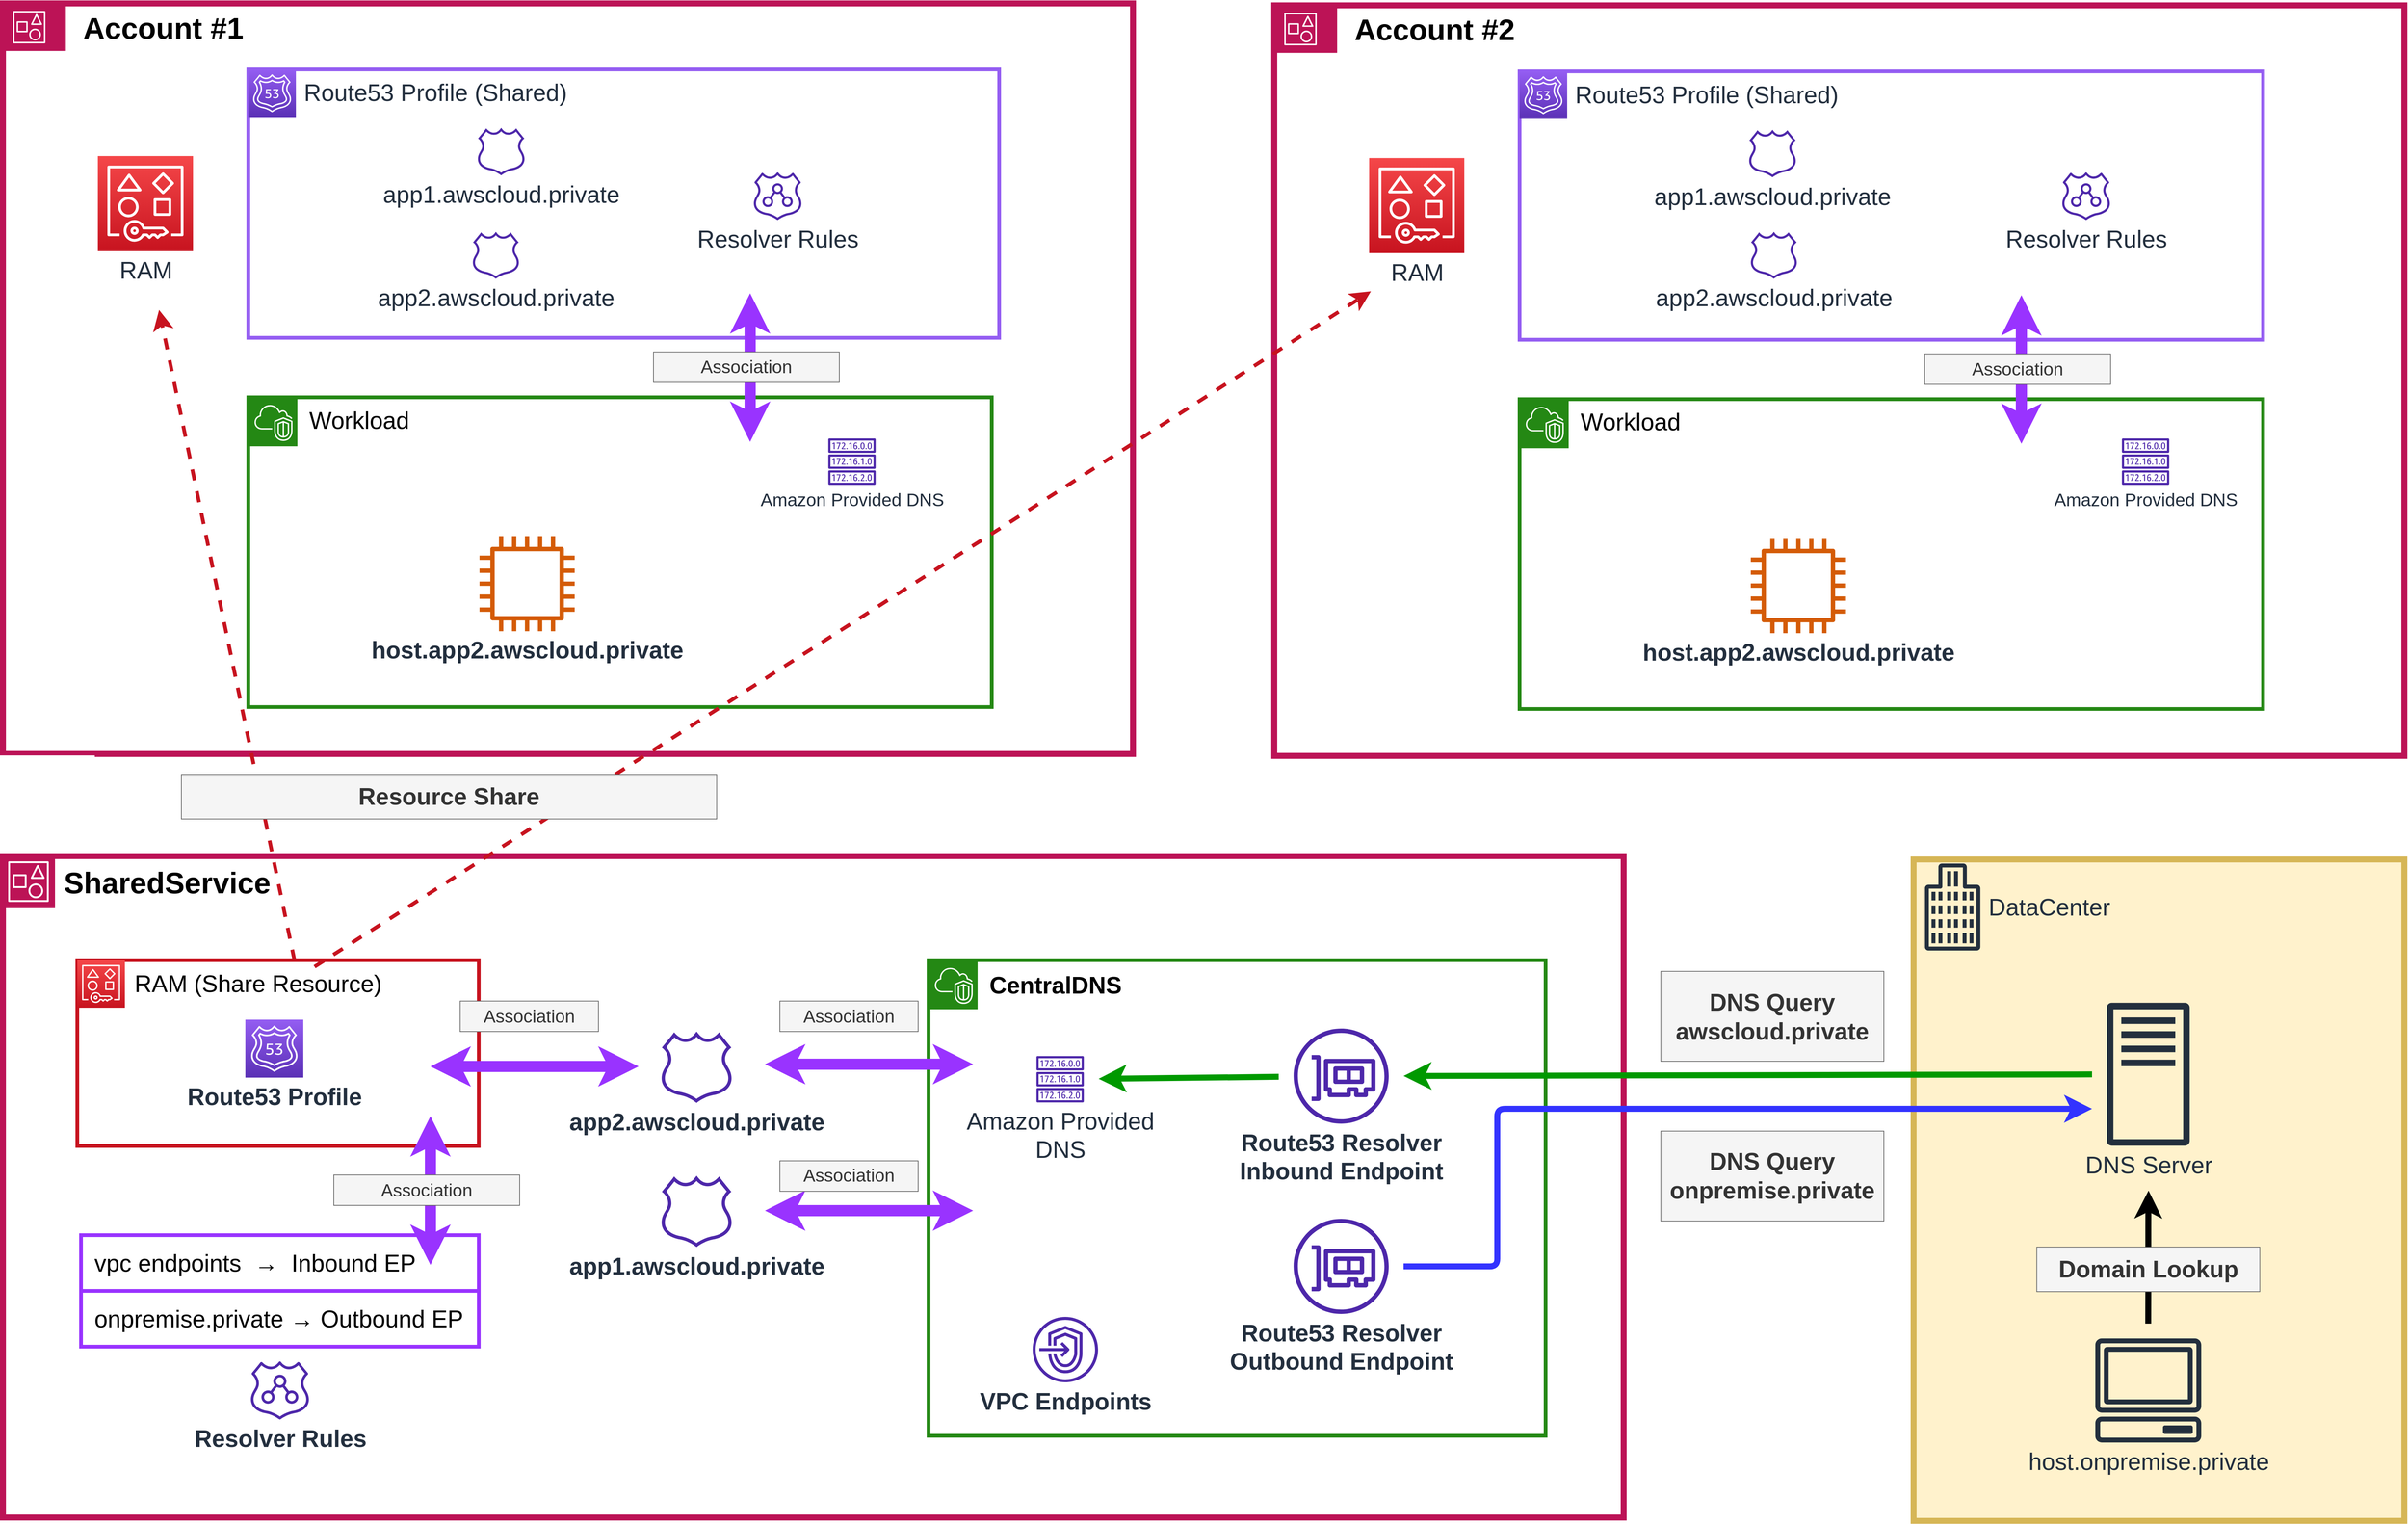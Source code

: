 <mxfile scale="1" border="60">
    <diagram id="S-b7Yi5fMgmGWbkXTeDW" name="Page-1">
        <mxGraphModel dx="2598" dy="3820" grid="1" gridSize="10" guides="1" tooltips="1" connect="1" arrows="1" fold="1" page="1" pageScale="1" pageWidth="850" pageHeight="1100" background="#ffffff" math="0" shadow="0">
            <root>
                <mxCell id="0"/>
                <mxCell id="1" parent="0"/>
                <mxCell id="220" value="" style="group" parent="1" vertex="1" connectable="0">
                    <mxGeometry x="180" y="-1747.42" width="1520" height="1010" as="geometry"/>
                </mxCell>
                <mxCell id="221" value="" style="whiteSpace=wrap;html=1;fontSize=24;fillColor=none;strokeColor=#BC1356;strokeWidth=8;" parent="220" vertex="1">
                    <mxGeometry width="1520.0" height="1010.0" as="geometry"/>
                </mxCell>
                <mxCell id="222" value="" style="group;" parent="220" vertex="1" connectable="0">
                    <mxGeometry width="84.591" height="64" as="geometry"/>
                </mxCell>
                <mxCell id="223" value="" style="whiteSpace=wrap;html=1;labelBackgroundColor=none;fillStyle=auto;strokeColor=none;strokeWidth=5;fontSize=24;fillColor=#BC1356;gradientColor=none;" parent="222" vertex="1">
                    <mxGeometry width="84.591" height="64" as="geometry"/>
                </mxCell>
                <mxCell id="224" value="" style="sketch=0;outlineConnect=0;fontColor=#232F3E;gradientColor=none;fillColor=default;strokeColor=none;dashed=0;verticalLabelPosition=bottom;verticalAlign=top;align=center;html=1;fontSize=12;fontStyle=0;aspect=fixed;pointerEvents=1;shape=mxgraph.aws4.organizations_account2;labelBackgroundColor=none;fillStyle=auto;strokeWidth=5;" parent="222" vertex="1">
                    <mxGeometry x="13.482" y="10.2" width="43.6" height="43.6" as="geometry"/>
                </mxCell>
                <mxCell id="225" value="Account #1" style="text;strokeColor=none;align=left;fillColor=none;html=1;verticalAlign=middle;whiteSpace=wrap;rounded=0;shadow=0;sketch=0;strokeWidth=5;fontSize=40;fontColor=default;fontStyle=1" parent="220" vertex="1">
                    <mxGeometry x="105.739" y="-2.58" width="417.934" height="69.17" as="geometry"/>
                </mxCell>
                <mxCell id="226" value="RAM" style="sketch=0;points=[[0,0,0],[0.25,0,0],[0.5,0,0],[0.75,0,0],[1,0,0],[0,1,0],[0.25,1,0],[0.5,1,0],[0.75,1,0],[1,1,0],[0,0.25,0],[0,0.5,0],[0,0.75,0],[1,0.25,0],[1,0.5,0],[1,0.75,0]];outlineConnect=0;fontColor=#232F3E;gradientColor=#F54749;gradientDirection=north;fillColor=#C7131F;strokeColor=#ffffff;dashed=0;verticalLabelPosition=bottom;verticalAlign=top;align=center;html=1;fontSize=32;fontStyle=0;aspect=fixed;shape=mxgraph.aws4.resourceIcon;resIcon=mxgraph.aws4.resource_access_manager;" parent="220" vertex="1">
                    <mxGeometry x="127.639" y="205.45" width="128" height="128" as="geometry"/>
                </mxCell>
                <mxCell id="227" value="app1.awscloud.private" style="sketch=0;outlineConnect=0;fontColor=#232F3E;gradientColor=none;fillColor=#4D27AA;strokeColor=none;dashed=0;verticalLabelPosition=bottom;verticalAlign=top;align=center;html=1;fontSize=32;fontStyle=0;pointerEvents=1;shape=mxgraph.aws4.hosted_zone;aspect=fixed;" parent="220" vertex="1">
                    <mxGeometry x="638.168" y="167.421" width="64" height="64" as="geometry"/>
                </mxCell>
                <mxCell id="228" value="Amazon Provided DNS" style="sketch=0;outlineConnect=0;fontColor=#232F3E;gradientColor=none;fillColor=#4D27AA;strokeColor=none;dashed=0;verticalLabelPosition=bottom;verticalAlign=top;align=center;html=1;fontSize=24;fontStyle=0;aspect=fixed;pointerEvents=1;shape=mxgraph.aws4.route_table;shadow=0;strokeWidth=5;" parent="220" vertex="1">
                    <mxGeometry x="1109.998" y="585.42" width="64" height="62.36" as="geometry"/>
                </mxCell>
                <mxCell id="166" value="" style="group" parent="1" vertex="1" connectable="0">
                    <mxGeometry x="1890" y="-1744.84" width="1520" height="1010" as="geometry"/>
                </mxCell>
                <mxCell id="167" value="" style="whiteSpace=wrap;html=1;fontSize=24;fillColor=none;strokeColor=#BC1356;strokeWidth=8;" parent="166" vertex="1">
                    <mxGeometry width="1520.0" height="1010.0" as="geometry"/>
                </mxCell>
                <mxCell id="168" value="" style="group;" parent="166" vertex="1" connectable="0">
                    <mxGeometry width="84.591" height="64" as="geometry"/>
                </mxCell>
                <mxCell id="169" value="" style="whiteSpace=wrap;html=1;labelBackgroundColor=none;fillStyle=auto;strokeColor=none;strokeWidth=5;fontSize=24;fillColor=#BC1356;gradientColor=none;" parent="168" vertex="1">
                    <mxGeometry width="84.591" height="64" as="geometry"/>
                </mxCell>
                <mxCell id="170" value="" style="sketch=0;outlineConnect=0;fontColor=#232F3E;gradientColor=none;fillColor=default;strokeColor=none;dashed=0;verticalLabelPosition=bottom;verticalAlign=top;align=center;html=1;fontSize=12;fontStyle=0;aspect=fixed;pointerEvents=1;shape=mxgraph.aws4.organizations_account2;labelBackgroundColor=none;fillStyle=auto;strokeWidth=5;" parent="168" vertex="1">
                    <mxGeometry x="13.482" y="10.2" width="43.6" height="43.6" as="geometry"/>
                </mxCell>
                <mxCell id="171" value="Account #2" style="text;strokeColor=none;align=left;fillColor=none;html=1;verticalAlign=middle;whiteSpace=wrap;rounded=0;shadow=0;sketch=0;strokeWidth=5;fontSize=40;fontColor=default;fontStyle=1" parent="166" vertex="1">
                    <mxGeometry x="105.739" y="-2.58" width="417.934" height="69.17" as="geometry"/>
                </mxCell>
                <mxCell id="172" value="RAM" style="sketch=0;points=[[0,0,0],[0.25,0,0],[0.5,0,0],[0.75,0,0],[1,0,0],[0,1,0],[0.25,1,0],[0.5,1,0],[0.75,1,0],[1,1,0],[0,0.25,0],[0,0.5,0],[0,0.75,0],[1,0.25,0],[1,0.5,0],[1,0.75,0]];outlineConnect=0;fontColor=#232F3E;gradientColor=#F54749;gradientDirection=north;fillColor=#C7131F;strokeColor=#ffffff;dashed=0;verticalLabelPosition=bottom;verticalAlign=top;align=center;html=1;fontSize=32;fontStyle=0;aspect=fixed;shape=mxgraph.aws4.resourceIcon;resIcon=mxgraph.aws4.resource_access_manager;" parent="166" vertex="1">
                    <mxGeometry x="127.639" y="205.45" width="128" height="128" as="geometry"/>
                </mxCell>
                <mxCell id="180" value="app1.awscloud.private" style="sketch=0;outlineConnect=0;fontColor=#232F3E;gradientColor=none;fillColor=#4D27AA;strokeColor=none;dashed=0;verticalLabelPosition=bottom;verticalAlign=top;align=center;html=1;fontSize=32;fontStyle=0;pointerEvents=1;shape=mxgraph.aws4.hosted_zone;aspect=fixed;" parent="166" vertex="1">
                    <mxGeometry x="638.168" y="167.421" width="64" height="64" as="geometry"/>
                </mxCell>
                <mxCell id="177" value="Amazon Provided DNS" style="sketch=0;outlineConnect=0;fontColor=#232F3E;gradientColor=none;fillColor=#4D27AA;strokeColor=none;dashed=0;verticalLabelPosition=bottom;verticalAlign=top;align=center;html=1;fontSize=24;fontStyle=0;aspect=fixed;pointerEvents=1;shape=mxgraph.aws4.route_table;shadow=0;strokeWidth=5;" parent="166" vertex="1">
                    <mxGeometry x="1139.998" y="582.84" width="64" height="62.36" as="geometry"/>
                </mxCell>
                <mxCell id="181" value="Resolver Rules" style="sketch=0;outlineConnect=0;fontColor=#232F3E;gradientColor=none;fillColor=#4D27AA;strokeColor=none;dashed=0;verticalLabelPosition=bottom;verticalAlign=top;align=center;html=1;fontSize=32;fontStyle=0;aspect=fixed;pointerEvents=1;shape=mxgraph.aws4.route_53_resolver;" parent="166" vertex="1">
                    <mxGeometry x="1060" y="224.841" width="64" height="64" as="geometry"/>
                </mxCell>
                <mxCell id="182" value="app2.awscloud.private" style="sketch=0;outlineConnect=0;fontColor=#232F3E;gradientColor=none;fillColor=#4D27AA;strokeColor=none;dashed=0;verticalLabelPosition=bottom;verticalAlign=top;align=center;html=1;fontSize=32;fontStyle=0;pointerEvents=1;shape=mxgraph.aws4.hosted_zone;aspect=fixed;" parent="166" vertex="1">
                    <mxGeometry x="640" y="304.844" width="64" height="63.11" as="geometry"/>
                </mxCell>
                <mxCell id="83" value="" style="whiteSpace=wrap;html=1;fontSize=24;fillColor=none;strokeColor=#BC1356;strokeWidth=8;" parent="1" vertex="1">
                    <mxGeometry x="180" y="-600" width="2180" height="890" as="geometry"/>
                </mxCell>
                <mxCell id="32" value="" style="whiteSpace=wrap;html=1;fontSize=32;fillColor=none;strokeColor=#C7131F;strokeWidth=5;" parent="1" vertex="1">
                    <mxGeometry x="280" y="-460" width="540" height="250" as="geometry"/>
                </mxCell>
                <mxCell id="4" value="app1.awscloud.private" style="sketch=0;outlineConnect=0;fontColor=#232F3E;gradientColor=none;fillColor=#4D27AA;strokeColor=none;dashed=0;verticalLabelPosition=bottom;verticalAlign=top;align=center;html=1;fontSize=32;fontStyle=1;pointerEvents=1;shape=mxgraph.aws4.hosted_zone;" parent="1" vertex="1">
                    <mxGeometry x="1065" y="-170" width="96" height="96" as="geometry"/>
                </mxCell>
                <mxCell id="7" value="Resolver Rules" style="sketch=0;outlineConnect=0;fontColor=#232F3E;gradientColor=none;fillColor=#4D27AA;strokeColor=none;dashed=0;verticalLabelPosition=bottom;verticalAlign=top;align=center;html=1;fontSize=32;fontStyle=1;aspect=fixed;pointerEvents=1;shape=mxgraph.aws4.route_53_resolver;" parent="1" vertex="1">
                    <mxGeometry x="513.5" y="80" width="78" height="78" as="geometry"/>
                </mxCell>
                <mxCell id="8" value="" style="points=[[0,0],[0.25,0],[0.5,0],[0.75,0],[1,0],[1,0.25],[1,0.5],[1,0.75],[1,1],[0.75,1],[0.5,1],[0.25,1],[0,1],[0,0.75],[0,0.5],[0,0.25]];outlineConnect=0;gradientColor=none;html=1;whiteSpace=wrap;fontSize=32;fontStyle=0;container=1;pointerEvents=0;collapsible=0;recursiveResize=0;shape=mxgraph.aws4.group;grIcon=mxgraph.aws4.group_vpc;strokeColor=#248814;fillColor=none;verticalAlign=top;align=left;spacingLeft=30;fontColor=default;dashed=0;strokeWidth=5;shadow=0;expand=1;" parent="1" vertex="1">
                    <mxGeometry x="1425" y="-460" width="830" height="640" as="geometry"/>
                </mxCell>
                <mxCell id="9" value="" style="sketch=0;points=[[0,0,0],[0.25,0,0],[0.5,0,0],[0.75,0,0],[1,0,0],[0,1,0],[0.25,1,0],[0.5,1,0],[0.75,1,0],[1,1,0],[0,0.25,0],[0,0.5,0],[0,0.75,0],[1,0.25,0],[1,0.5,0],[1,0.75,0]];outlineConnect=0;fontColor=#232F3E;gradientColor=none;gradientDirection=north;fillColor=#248814;strokeColor=#ffffff;dashed=0;verticalLabelPosition=bottom;verticalAlign=top;align=center;html=1;fontSize=32;fontStyle=0;aspect=fixed;shape=mxgraph.aws4.resourceIcon;resIcon=mxgraph.aws4.vpc;strokeWidth=5;" parent="8" vertex="1">
                    <mxGeometry x="2" y="2" width="64" height="64" as="geometry"/>
                </mxCell>
                <mxCell id="11" value="VPC Endpoints" style="sketch=0;outlineConnect=0;fontColor=#232F3E;gradientColor=none;fillColor=#4D27AA;strokeColor=none;dashed=0;verticalLabelPosition=bottom;verticalAlign=top;align=center;html=1;fontSize=32;fontStyle=1;aspect=fixed;pointerEvents=1;shape=mxgraph.aws4.endpoints;shadow=0;strokeWidth=5;" parent="8" vertex="1">
                    <mxGeometry x="140" y="480" width="88" height="88" as="geometry"/>
                </mxCell>
                <mxCell id="213" style="edgeStyle=none;rounded=1;html=1;strokeColor=#009900;strokeWidth=8;fontSize=32;startSize=12;endSize=12;targetPerimeterSpacing=20;sourcePerimeterSpacing=20;" parent="8" source="13" target="209" edge="1">
                    <mxGeometry relative="1" as="geometry"/>
                </mxCell>
                <mxCell id="13" value="Route53 Resolver&lt;br&gt;Inbound Endpoint" style="sketch=0;outlineConnect=0;fontColor=#232F3E;gradientColor=none;fillColor=#4D27AA;strokeColor=none;dashed=0;verticalLabelPosition=bottom;verticalAlign=top;align=center;html=1;fontSize=32;fontStyle=1;aspect=fixed;pointerEvents=1;shape=mxgraph.aws4.elastic_network_interface;shadow=0;strokeWidth=5;" parent="8" vertex="1">
                    <mxGeometry x="491" y="92" width="128" height="128" as="geometry"/>
                </mxCell>
                <mxCell id="14" value="Route53 Resolver&lt;br&gt;Outbound Endpoint" style="sketch=0;outlineConnect=0;fontColor=#232F3E;gradientColor=none;fillColor=#4D27AA;strokeColor=none;dashed=0;verticalLabelPosition=bottom;verticalAlign=top;align=center;html=1;fontSize=32;fontStyle=1;aspect=fixed;pointerEvents=1;shape=mxgraph.aws4.elastic_network_interface;shadow=0;strokeWidth=5;" parent="8" vertex="1">
                    <mxGeometry x="491" y="348" width="128" height="128" as="geometry"/>
                </mxCell>
                <mxCell id="19" value="CentralDNS" style="text;strokeColor=none;align=left;fillColor=none;html=1;verticalAlign=middle;whiteSpace=wrap;rounded=0;shadow=0;sketch=0;strokeWidth=5;fontSize=32;fontColor=default;fontStyle=1" parent="8" vertex="1">
                    <mxGeometry x="80" y="19" width="140" height="30" as="geometry"/>
                </mxCell>
                <mxCell id="209" value="Amazon Provided&lt;br&gt;DNS" style="sketch=0;outlineConnect=0;fontColor=#232F3E;gradientColor=none;fillColor=#4D27AA;strokeColor=none;dashed=0;verticalLabelPosition=bottom;verticalAlign=top;align=center;html=1;fontSize=32;fontStyle=0;aspect=fixed;pointerEvents=1;shape=mxgraph.aws4.route_table;shadow=0;strokeWidth=5;" parent="8" vertex="1">
                    <mxGeometry x="145" y="129" width="64" height="62.36" as="geometry"/>
                </mxCell>
                <mxCell id="22" value="app2.awscloud.private" style="sketch=0;outlineConnect=0;fontColor=#232F3E;gradientColor=none;fillColor=#4D27AA;strokeColor=none;dashed=0;verticalLabelPosition=bottom;verticalAlign=top;align=center;html=1;fontSize=32;fontStyle=1;pointerEvents=1;shape=mxgraph.aws4.hosted_zone;aspect=fixed;" parent="1" vertex="1">
                    <mxGeometry x="1065" y="-364" width="96" height="96" as="geometry"/>
                </mxCell>
                <mxCell id="2" value="Route53 Profile" style="sketch=0;points=[[0,0,0],[0.25,0,0],[0.5,0,0],[0.75,0,0],[1,0,0],[0,1,0],[0.25,1,0],[0.5,1,0],[0.75,1,0],[1,1,0],[0,0.25,0],[0,0.5,0],[0,0.75,0],[1,0.25,0],[1,0.5,0],[1,0.75,0]];outlineConnect=0;fontColor=#232F3E;gradientColor=#945DF2;gradientDirection=north;fillColor=#5A30B5;strokeColor=#ffffff;dashed=0;verticalLabelPosition=bottom;verticalAlign=top;align=center;html=1;fontSize=32;fontStyle=1;aspect=fixed;shape=mxgraph.aws4.resourceIcon;resIcon=mxgraph.aws4.route_53;" parent="1" vertex="1">
                    <mxGeometry x="506" y="-380" width="78" height="78" as="geometry"/>
                </mxCell>
                <mxCell id="31" value="" style="sketch=0;points=[[0,0,0],[0.25,0,0],[0.5,0,0],[0.75,0,0],[1,0,0],[0,1,0],[0.25,1,0],[0.5,1,0],[0.75,1,0],[1,1,0],[0,0.25,0],[0,0.5,0],[0,0.75,0],[1,0.25,0],[1,0.5,0],[1,0.75,0]];outlineConnect=0;fontColor=#232F3E;gradientColor=#F54749;gradientDirection=north;fillColor=#C7131F;strokeColor=#ffffff;dashed=0;verticalLabelPosition=bottom;verticalAlign=top;align=center;html=1;fontSize=32;fontStyle=0;aspect=fixed;shape=mxgraph.aws4.resourceIcon;resIcon=mxgraph.aws4.resource_access_manager;" parent="1" vertex="1">
                    <mxGeometry x="280" y="-460" width="64" height="64" as="geometry"/>
                </mxCell>
                <mxCell id="33" value="RAM (Share Resource)" style="text;strokeColor=none;align=left;fillColor=none;html=1;verticalAlign=middle;whiteSpace=wrap;rounded=0;shadow=0;sketch=0;strokeWidth=5;fontSize=32;fontColor=default;fontStyle=0" parent="1" vertex="1">
                    <mxGeometry x="355" y="-443" width="390" height="30" as="geometry"/>
                </mxCell>
                <mxCell id="82" value="" style="group" parent="1" vertex="1" connectable="0">
                    <mxGeometry x="180" y="-600" width="70" height="70" as="geometry"/>
                </mxCell>
                <mxCell id="80" value="" style="whiteSpace=wrap;html=1;labelBackgroundColor=none;fillStyle=auto;strokeColor=none;strokeWidth=5;fontSize=24;fillColor=#BC1356;gradientColor=none;" parent="82" vertex="1">
                    <mxGeometry width="70" height="70" as="geometry"/>
                </mxCell>
                <mxCell id="79" value="" style="sketch=0;outlineConnect=0;fontColor=#232F3E;gradientColor=none;fillColor=default;strokeColor=none;dashed=0;verticalLabelPosition=bottom;verticalAlign=top;align=center;html=1;fontSize=12;fontStyle=0;aspect=fixed;pointerEvents=1;shape=mxgraph.aws4.organizations_account2;labelBackgroundColor=none;fillStyle=auto;strokeWidth=5;" parent="82" vertex="1">
                    <mxGeometry x="7" y="7" width="54.6" height="54.6" as="geometry"/>
                </mxCell>
                <mxCell id="84" value="SharedService" style="text;strokeColor=none;align=left;fillColor=none;html=1;verticalAlign=middle;whiteSpace=wrap;rounded=0;shadow=0;sketch=0;strokeWidth=5;fontSize=40;fontColor=default;fontStyle=1" parent="1" vertex="1">
                    <mxGeometry x="260" y="-590" width="170" height="50" as="geometry"/>
                </mxCell>
                <mxCell id="173" value="" style="points=[[0,0],[0.25,0],[0.5,0],[0.75,0],[1,0],[1,0.25],[1,0.5],[1,0.75],[1,1],[0.75,1],[0.5,1],[0.25,1],[0,1],[0,0.75],[0,0.5],[0,0.25]];outlineConnect=0;gradientColor=none;html=1;whiteSpace=wrap;fontSize=32;fontStyle=1;container=1;pointerEvents=0;collapsible=0;recursiveResize=0;shape=mxgraph.aws4.group;grIcon=mxgraph.aws4.group_vpc;strokeColor=#248814;fillColor=none;verticalAlign=top;align=left;spacingLeft=30;fontColor=default;dashed=0;strokeWidth=5;shadow=0;expand=1;" parent="1" vertex="1">
                    <mxGeometry x="2220" y="-1214.84" width="1000" height="416.81" as="geometry"/>
                </mxCell>
                <mxCell id="174" value="" style="sketch=0;points=[[0,0,0],[0.25,0,0],[0.5,0,0],[0.75,0,0],[1,0,0],[0,1,0],[0.25,1,0],[0.5,1,0],[0.75,1,0],[1,1,0],[0,0.25,0],[0,0.5,0],[0,0.75,0],[1,0.25,0],[1,0.5,0],[1,0.75,0]];outlineConnect=0;fontColor=#232F3E;gradientColor=none;gradientDirection=north;fillColor=#248814;strokeColor=#ffffff;dashed=0;verticalLabelPosition=bottom;verticalAlign=top;align=center;html=1;fontSize=24;fontStyle=0;aspect=fixed;shape=mxgraph.aws4.resourceIcon;resIcon=mxgraph.aws4.vpc;strokeWidth=5;" parent="173" vertex="1">
                    <mxGeometry x="2" y="1.972" width="64" height="64" as="geometry"/>
                </mxCell>
                <mxCell id="175" value="Workload" style="text;strokeColor=none;align=left;fillColor=none;html=1;verticalAlign=middle;whiteSpace=wrap;rounded=0;shadow=0;sketch=0;strokeWidth=5;fontSize=32;fontColor=default;fontStyle=0" parent="173" vertex="1">
                    <mxGeometry x="80" y="16.177" width="180" height="29.583" as="geometry"/>
                </mxCell>
                <mxCell id="176" value="host.app2.awscloud.private" style="sketch=0;outlineConnect=0;fontColor=#232F3E;gradientColor=none;fillColor=#D45B07;strokeColor=none;dashed=0;verticalLabelPosition=bottom;verticalAlign=top;align=center;html=1;fontSize=32;fontStyle=1;aspect=fixed;pointerEvents=1;shape=mxgraph.aws4.instance2;strokeWidth=3;" parent="173" vertex="1">
                    <mxGeometry x="311" y="186.81" width="128" height="128" as="geometry"/>
                </mxCell>
                <mxCell id="178" value="" style="whiteSpace=wrap;html=1;strokeColor=#945DF2;strokeWidth=5;fontSize=32;fillColor=none;" parent="1" vertex="1">
                    <mxGeometry x="2220" y="-1655.95" width="1000" height="361.11" as="geometry"/>
                </mxCell>
                <mxCell id="179" value="&amp;nbsp;Route53 Profile (Shared)" style="sketch=0;points=[[0,0,0],[0.25,0,0],[0.5,0,0],[0.75,0,0],[1,0,0],[0,1,0],[0.25,1,0],[0.5,1,0],[0.75,1,0],[1,1,0],[0,0.25,0],[0,0.5,0],[0,0.75,0],[1,0.25,0],[1,0.5,0],[1,0.75,0]];outlineConnect=0;fontColor=#232F3E;gradientColor=#945DF2;gradientDirection=north;fillColor=#5A30B5;strokeColor=#ffffff;dashed=0;verticalLabelPosition=middle;verticalAlign=middle;align=left;html=1;fontSize=32;fontStyle=0;aspect=fixed;shape=mxgraph.aws4.resourceIcon;resIcon=mxgraph.aws4.route_53;labelPosition=right;" parent="1" vertex="1">
                    <mxGeometry x="2220" y="-1655.95" width="64" height="64" as="geometry"/>
                </mxCell>
                <mxCell id="183" style="edgeStyle=none;html=1;fontSize=24;fontColor=default;targetPerimeterSpacing=40;sourcePerimeterSpacing=40;strokeWidth=15;strokeColor=#9933FF;startArrow=classic;startFill=1;rounded=1;" parent="1" edge="1">
                    <mxGeometry relative="1" as="geometry">
                        <mxPoint x="2895" y="-1154.84" as="targetPoint"/>
                        <mxPoint x="2895" y="-1354.84" as="sourcePoint"/>
                    </mxGeometry>
                </mxCell>
                <mxCell id="184" value="Association" style="text;align=center;html=1;verticalAlign=middle;whiteSpace=wrap;rounded=0;shadow=0;sketch=0;strokeWidth=1;fontSize=24;fontStyle=0;fillColor=#f5f5f5;fontColor=#333333;strokeColor=#666666;" parent="1" vertex="1">
                    <mxGeometry x="2765" y="-1275.81" width="250" height="40.97" as="geometry"/>
                </mxCell>
                <mxCell id="185" style="edgeStyle=none;html=1;fontSize=24;fontColor=default;targetPerimeterSpacing=40;sourcePerimeterSpacing=40;strokeWidth=15;strokeColor=#9933FF;startArrow=classic;startFill=1;rounded=1;" parent="1" edge="1">
                    <mxGeometry relative="1" as="geometry">
                        <mxPoint x="1205" y="-320" as="targetPoint"/>
                        <mxPoint x="1485" y="-320" as="sourcePoint"/>
                    </mxGeometry>
                </mxCell>
                <mxCell id="186" style="edgeStyle=none;html=1;fontSize=24;fontColor=default;targetPerimeterSpacing=40;sourcePerimeterSpacing=40;strokeWidth=15;strokeColor=#9933FF;startArrow=classic;startFill=1;rounded=1;" parent="1" edge="1">
                    <mxGeometry relative="1" as="geometry">
                        <mxPoint x="1205" y="-123" as="targetPoint"/>
                        <mxPoint x="1485" y="-123" as="sourcePoint"/>
                    </mxGeometry>
                </mxCell>
                <mxCell id="187" value="Association" style="text;align=center;html=1;verticalAlign=middle;whiteSpace=wrap;rounded=0;shadow=0;sketch=0;strokeWidth=1;fontSize=24;fontStyle=0;fillColor=#f5f5f5;fontColor=#333333;strokeColor=#666666;" parent="1" vertex="1">
                    <mxGeometry x="1225" y="-404.97" width="186" height="40.97" as="geometry"/>
                </mxCell>
                <mxCell id="188" value="Association" style="text;align=center;html=1;verticalAlign=middle;whiteSpace=wrap;rounded=0;shadow=0;sketch=0;strokeWidth=1;fontSize=24;fontStyle=0;fillColor=#f5f5f5;fontColor=#333333;strokeColor=#666666;" parent="1" vertex="1">
                    <mxGeometry x="1225" y="-190" width="186" height="40.97" as="geometry"/>
                </mxCell>
                <mxCell id="191" value="" style="shape=table;startSize=0;container=1;collapsible=0;childLayout=tableLayout;labelBackgroundColor=none;fillStyle=auto;strokeColor=#9933FF;strokeWidth=5;fontSize=32;fillColor=none;gradientColor=none;align=left;" parent="1" vertex="1">
                    <mxGeometry x="285" y="-90" width="535" height="150" as="geometry"/>
                </mxCell>
                <mxCell id="192" value="" style="shape=tableRow;horizontal=0;startSize=0;swimlaneHead=0;swimlaneBody=0;top=0;left=0;bottom=0;right=0;collapsible=0;dropTarget=0;fillColor=none;points=[[0,0.5],[1,0.5]];portConstraint=eastwest;labelBackgroundColor=none;fillStyle=auto;strokeColor=#BC1356;strokeWidth=8;fontSize=32;" parent="191" vertex="1">
                    <mxGeometry width="535" height="75" as="geometry"/>
                </mxCell>
                <mxCell id="193" value="vpc endpoints&amp;nbsp; →&amp;nbsp; Inbound EP" style="shape=partialRectangle;html=1;whiteSpace=wrap;connectable=0;overflow=hidden;fillColor=none;top=0;left=0;bottom=0;right=0;pointerEvents=1;labelBackgroundColor=none;fillStyle=auto;strokeColor=#BC1356;strokeWidth=8;fontSize=32;align=left;spacingLeft=16;" parent="192" vertex="1">
                    <mxGeometry width="535" height="75" as="geometry">
                        <mxRectangle width="535" height="75" as="alternateBounds"/>
                    </mxGeometry>
                </mxCell>
                <mxCell id="195" value="" style="shape=tableRow;horizontal=0;startSize=0;swimlaneHead=0;swimlaneBody=0;top=0;left=0;bottom=0;right=0;collapsible=0;dropTarget=0;fillColor=none;points=[[0,0.5],[1,0.5]];portConstraint=eastwest;labelBackgroundColor=none;fillStyle=auto;strokeColor=#BC1356;strokeWidth=8;fontSize=32;" parent="191" vertex="1">
                    <mxGeometry y="75" width="535" height="75" as="geometry"/>
                </mxCell>
                <mxCell id="196" value="onpremise.private → Outbound EP" style="shape=partialRectangle;html=1;whiteSpace=wrap;connectable=0;overflow=hidden;fillColor=none;top=0;left=0;bottom=0;right=0;pointerEvents=1;labelBackgroundColor=none;fillStyle=auto;strokeColor=#BC1356;strokeWidth=8;fontSize=32;align=left;spacingLeft=16;" parent="195" vertex="1">
                    <mxGeometry width="535" height="75" as="geometry">
                        <mxRectangle width="535" height="75" as="alternateBounds"/>
                    </mxGeometry>
                </mxCell>
                <mxCell id="199" style="edgeStyle=none;html=1;fontSize=24;fontColor=default;targetPerimeterSpacing=40;sourcePerimeterSpacing=40;strokeWidth=15;strokeColor=#9933FF;startArrow=classic;startFill=1;rounded=1;" parent="1" edge="1">
                    <mxGeometry relative="1" as="geometry">
                        <mxPoint x="755" y="-317" as="targetPoint"/>
                        <mxPoint x="1035" y="-317" as="sourcePoint"/>
                    </mxGeometry>
                </mxCell>
                <mxCell id="200" value="Association" style="text;align=center;html=1;verticalAlign=middle;whiteSpace=wrap;rounded=0;shadow=0;sketch=0;strokeWidth=1;fontSize=24;fontStyle=0;fillColor=#f5f5f5;fontColor=#333333;strokeColor=#666666;" parent="1" vertex="1">
                    <mxGeometry x="795" y="-404.97" width="186" height="40.97" as="geometry"/>
                </mxCell>
                <mxCell id="201" style="edgeStyle=none;html=1;fontSize=24;fontColor=default;targetPerimeterSpacing=40;sourcePerimeterSpacing=40;strokeWidth=15;strokeColor=#9933FF;startArrow=classic;startFill=1;rounded=1;" parent="1" edge="1">
                    <mxGeometry relative="1" as="geometry">
                        <mxPoint x="755" y="-50" as="targetPoint"/>
                        <mxPoint x="755" y="-250" as="sourcePoint"/>
                    </mxGeometry>
                </mxCell>
                <mxCell id="202" value="Association" style="text;align=center;html=1;verticalAlign=middle;whiteSpace=wrap;rounded=0;shadow=0;sketch=0;strokeWidth=1;fontSize=24;fontStyle=0;fillColor=#f5f5f5;fontColor=#333333;strokeColor=#666666;" parent="1" vertex="1">
                    <mxGeometry x="625" y="-170.97" width="250" height="40.97" as="geometry"/>
                </mxCell>
                <mxCell id="206" value="" style="whiteSpace=wrap;html=1;fontSize=32;fillColor=#fff2cc;strokeColor=#d6b656;strokeWidth=8;" parent="1" vertex="1">
                    <mxGeometry x="2750" y="-595.49" width="660" height="890" as="geometry"/>
                </mxCell>
                <mxCell id="210" style="edgeStyle=none;rounded=1;html=1;strokeColor=#009900;strokeWidth=8;fontSize=32;startSize=12;endSize=12;targetPerimeterSpacing=20;sourcePerimeterSpacing=20;" parent="1" source="207" target="13" edge="1">
                    <mxGeometry relative="1" as="geometry"/>
                </mxCell>
                <mxCell id="207" value="DNS Server" style="sketch=0;outlineConnect=0;fontColor=#232F3E;gradientColor=none;fillColor=#232F3D;strokeColor=none;dashed=0;verticalLabelPosition=bottom;verticalAlign=top;align=center;html=1;fontSize=32;fontStyle=0;aspect=fixed;pointerEvents=1;shape=mxgraph.aws4.traditional_server;labelBackgroundColor=none;fillStyle=auto;strokeWidth=5;" parent="1" vertex="1">
                    <mxGeometry x="3010" y="-403" width="111.34" height="193" as="geometry"/>
                </mxCell>
                <mxCell id="217" style="edgeStyle=orthogonalEdgeStyle;rounded=1;html=1;strokeColor=#000000;strokeWidth=8;fontSize=32;startSize=12;endSize=12;targetPerimeterSpacing=20;startArrow=none;" parent="1" source="218" edge="1">
                    <mxGeometry relative="1" as="geometry">
                        <mxPoint x="3066" y="-150" as="targetPoint"/>
                    </mxGeometry>
                </mxCell>
                <mxCell id="208" value="host.onpremise.private" style="sketch=0;outlineConnect=0;fontColor=#232F3E;gradientColor=none;fillColor=#232F3D;strokeColor=none;dashed=0;verticalLabelPosition=bottom;verticalAlign=top;align=center;html=1;fontSize=32;fontStyle=0;aspect=fixed;pointerEvents=1;shape=mxgraph.aws4.client;labelBackgroundColor=none;fillStyle=auto;strokeWidth=5;" parent="1" vertex="1">
                    <mxGeometry x="2993.83" y="49" width="143.68" height="140" as="geometry"/>
                </mxCell>
                <mxCell id="211" value="DNS Query&lt;br style=&quot;font-size: 32px;&quot;&gt;awscloud.private" style="text;align=center;html=1;verticalAlign=middle;whiteSpace=wrap;rounded=0;shadow=0;sketch=0;strokeWidth=1;fontSize=32;fontStyle=1;fillColor=#f5f5f5;fontColor=#333333;strokeColor=#666666;" parent="1" vertex="1">
                    <mxGeometry x="2410" y="-444.97" width="300" height="120.97" as="geometry"/>
                </mxCell>
                <mxCell id="215" style="edgeStyle=orthogonalEdgeStyle;rounded=1;html=1;strokeColor=#3333FF;strokeWidth=8;fontSize=32;startSize=12;endSize=12;targetPerimeterSpacing=20;sourcePerimeterSpacing=20;" parent="1" source="14" target="207" edge="1">
                    <mxGeometry relative="1" as="geometry">
                        <Array as="points">
                            <mxPoint x="2190" y="-48"/>
                            <mxPoint x="2190" y="-260"/>
                        </Array>
                    </mxGeometry>
                </mxCell>
                <mxCell id="216" value="DNS Query&lt;br style=&quot;font-size: 32px;&quot;&gt;onpremise.private" style="text;align=center;html=1;verticalAlign=middle;whiteSpace=wrap;rounded=0;shadow=0;sketch=0;strokeWidth=1;fontSize=32;fontStyle=1;fillColor=#f5f5f5;fontColor=#333333;strokeColor=#666666;" parent="1" vertex="1">
                    <mxGeometry x="2410" y="-230.0" width="300" height="120.97" as="geometry"/>
                </mxCell>
                <mxCell id="219" value="" style="edgeStyle=orthogonalEdgeStyle;rounded=1;html=1;strokeColor=#000000;strokeWidth=8;fontSize=32;startSize=12;endSize=12;sourcePerimeterSpacing=20;endArrow=none;" parent="1" source="208" target="218" edge="1">
                    <mxGeometry relative="1" as="geometry">
                        <mxPoint x="3065.571" y="-10" as="sourcePoint"/>
                        <mxPoint x="3066.0" y="-150" as="targetPoint"/>
                    </mxGeometry>
                </mxCell>
                <mxCell id="218" value="Domain Lookup" style="text;align=center;html=1;verticalAlign=middle;whiteSpace=wrap;rounded=0;shadow=0;sketch=0;strokeWidth=1;fontSize=32;fontStyle=1;fillColor=#f5f5f5;fontColor=#333333;strokeColor=#666666;" parent="1" vertex="1">
                    <mxGeometry x="2915.67" y="-74" width="300" height="60" as="geometry"/>
                </mxCell>
                <mxCell id="229" value="" style="points=[[0,0],[0.25,0],[0.5,0],[0.75,0],[1,0],[1,0.25],[1,0.5],[1,0.75],[1,1],[0.75,1],[0.5,1],[0.25,1],[0,1],[0,0.75],[0,0.5],[0,0.25]];outlineConnect=0;gradientColor=none;html=1;whiteSpace=wrap;fontSize=32;fontStyle=1;container=1;pointerEvents=0;collapsible=0;recursiveResize=0;shape=mxgraph.aws4.group;grIcon=mxgraph.aws4.group_vpc;strokeColor=#248814;fillColor=none;verticalAlign=top;align=left;spacingLeft=30;fontColor=default;dashed=0;strokeWidth=5;shadow=0;expand=1;" parent="1" vertex="1">
                    <mxGeometry x="510" y="-1217.42" width="1000" height="416.81" as="geometry"/>
                </mxCell>
                <mxCell id="230" value="" style="sketch=0;points=[[0,0,0],[0.25,0,0],[0.5,0,0],[0.75,0,0],[1,0,0],[0,1,0],[0.25,1,0],[0.5,1,0],[0.75,1,0],[1,1,0],[0,0.25,0],[0,0.5,0],[0,0.75,0],[1,0.25,0],[1,0.5,0],[1,0.75,0]];outlineConnect=0;fontColor=#232F3E;gradientColor=none;gradientDirection=north;fillColor=#248814;strokeColor=#ffffff;dashed=0;verticalLabelPosition=bottom;verticalAlign=top;align=center;html=1;fontSize=24;fontStyle=0;aspect=fixed;shape=mxgraph.aws4.resourceIcon;resIcon=mxgraph.aws4.vpc;strokeWidth=5;" parent="229" vertex="1">
                    <mxGeometry x="2" y="1.972" width="64" height="64" as="geometry"/>
                </mxCell>
                <mxCell id="231" value="Workload" style="text;strokeColor=none;align=left;fillColor=none;html=1;verticalAlign=middle;whiteSpace=wrap;rounded=0;shadow=0;sketch=0;strokeWidth=5;fontSize=32;fontColor=default;fontStyle=0" parent="229" vertex="1">
                    <mxGeometry x="80" y="16.177" width="180" height="29.583" as="geometry"/>
                </mxCell>
                <mxCell id="232" value="host.app2.awscloud.private" style="sketch=0;outlineConnect=0;fontColor=#232F3E;gradientColor=none;fillColor=#D45B07;strokeColor=none;dashed=0;verticalLabelPosition=bottom;verticalAlign=top;align=center;html=1;fontSize=32;fontStyle=1;aspect=fixed;pointerEvents=1;shape=mxgraph.aws4.instance2;strokeWidth=3;" parent="229" vertex="1">
                    <mxGeometry x="311" y="186.81" width="128" height="128" as="geometry"/>
                </mxCell>
                <mxCell id="233" value="" style="whiteSpace=wrap;html=1;strokeColor=#945DF2;strokeWidth=5;fontSize=32;fillColor=none;" parent="1" vertex="1">
                    <mxGeometry x="510" y="-1658.53" width="1010" height="361.11" as="geometry"/>
                </mxCell>
                <mxCell id="234" value="&amp;nbsp;Route53 Profile (Shared)" style="sketch=0;points=[[0,0,0],[0.25,0,0],[0.5,0,0],[0.75,0,0],[1,0,0],[0,1,0],[0.25,1,0],[0.5,1,0],[0.75,1,0],[1,1,0],[0,0.25,0],[0,0.5,0],[0,0.75,0],[1,0.25,0],[1,0.5,0],[1,0.75,0]];outlineConnect=0;fontColor=#232F3E;gradientColor=#945DF2;gradientDirection=north;fillColor=#5A30B5;strokeColor=#ffffff;dashed=0;verticalLabelPosition=middle;verticalAlign=middle;align=left;html=1;fontSize=32;fontStyle=0;aspect=fixed;shape=mxgraph.aws4.resourceIcon;resIcon=mxgraph.aws4.route_53;labelPosition=right;" parent="1" vertex="1">
                    <mxGeometry x="510" y="-1658.53" width="64" height="64" as="geometry"/>
                </mxCell>
                <mxCell id="235" value="Resolver Rules" style="sketch=0;outlineConnect=0;fontColor=#232F3E;gradientColor=none;fillColor=#4D27AA;strokeColor=none;dashed=0;verticalLabelPosition=bottom;verticalAlign=top;align=center;html=1;fontSize=32;fontStyle=0;aspect=fixed;pointerEvents=1;shape=mxgraph.aws4.route_53_resolver;" parent="1" vertex="1">
                    <mxGeometry x="1190" y="-1519.979" width="64" height="64" as="geometry"/>
                </mxCell>
                <mxCell id="236" value="app2.awscloud.private" style="sketch=0;outlineConnect=0;fontColor=#232F3E;gradientColor=none;fillColor=#4D27AA;strokeColor=none;dashed=0;verticalLabelPosition=bottom;verticalAlign=top;align=center;html=1;fontSize=32;fontStyle=0;pointerEvents=1;shape=mxgraph.aws4.hosted_zone;aspect=fixed;" parent="1" vertex="1">
                    <mxGeometry x="811" y="-1439.996" width="64" height="63.11" as="geometry"/>
                </mxCell>
                <mxCell id="237" style="edgeStyle=none;html=1;fontSize=24;fontColor=default;targetPerimeterSpacing=40;sourcePerimeterSpacing=40;strokeWidth=15;strokeColor=#9933FF;startArrow=classic;startFill=1;rounded=1;" parent="1" edge="1">
                    <mxGeometry relative="1" as="geometry">
                        <mxPoint x="1185" y="-1157.42" as="targetPoint"/>
                        <mxPoint x="1185" y="-1357.42" as="sourcePoint"/>
                    </mxGeometry>
                </mxCell>
                <mxCell id="238" value="Association" style="text;align=center;html=1;verticalAlign=middle;whiteSpace=wrap;rounded=0;shadow=0;sketch=0;strokeWidth=1;fontSize=24;fontStyle=0;fillColor=#f5f5f5;fontColor=#333333;strokeColor=#666666;" parent="1" vertex="1">
                    <mxGeometry x="1055" y="-1278.39" width="250" height="40.97" as="geometry"/>
                </mxCell>
                <mxCell id="239" style="edgeStyle=none;rounded=1;html=1;strokeWidth=5;fontSize=32;dashed=1;strokeColor=#C7131F;endSize=12;startSize=12;exitX=0.541;exitY=0.002;exitDx=0;exitDy=0;exitPerimeter=0;" parent="1" source="32" edge="1">
                    <mxGeometry relative="1" as="geometry">
                        <mxPoint x="-980" y="-444.97" as="sourcePoint"/>
                        <mxPoint x="390" y="-1334.97" as="targetPoint"/>
                    </mxGeometry>
                </mxCell>
                <mxCell id="204" style="edgeStyle=none;rounded=1;html=1;strokeWidth=5;fontSize=32;dashed=1;strokeColor=#C7131F;endSize=12;startSize=12;exitX=0.626;exitY=-0.273;exitDx=0;exitDy=0;exitPerimeter=0;" parent="1" source="33" edge="1">
                    <mxGeometry relative="1" as="geometry">
                        <mxPoint x="1090" y="-610" as="sourcePoint"/>
                        <mxPoint x="2020" y="-1360" as="targetPoint"/>
                    </mxGeometry>
                </mxCell>
                <mxCell id="205" value="Resource Share" style="text;align=center;html=1;verticalAlign=middle;whiteSpace=wrap;rounded=0;shadow=0;sketch=0;strokeWidth=1;fontSize=32;fontStyle=1;fillColor=#f5f5f5;fontColor=#333333;strokeColor=#666666;" parent="1" vertex="1">
                    <mxGeometry x="420" y="-710" width="720" height="60" as="geometry"/>
                </mxCell>
                <mxCell id="240" value="&amp;nbsp;DataCenter" style="sketch=0;outlineConnect=0;fontColor=#232F3E;gradientColor=none;fillColor=#232F3D;strokeColor=none;dashed=0;verticalLabelPosition=middle;verticalAlign=middle;align=left;html=1;fontSize=32;fontStyle=0;aspect=fixed;pointerEvents=1;shape=mxgraph.aws4.office_building;labelBackgroundColor=none;fillStyle=auto;strokeWidth=5;labelPosition=right;" parent="1" vertex="1">
                    <mxGeometry x="2765" y="-590" width="75" height="117" as="geometry"/>
                </mxCell>
            </root>
        </mxGraphModel>
    </diagram>
</mxfile>